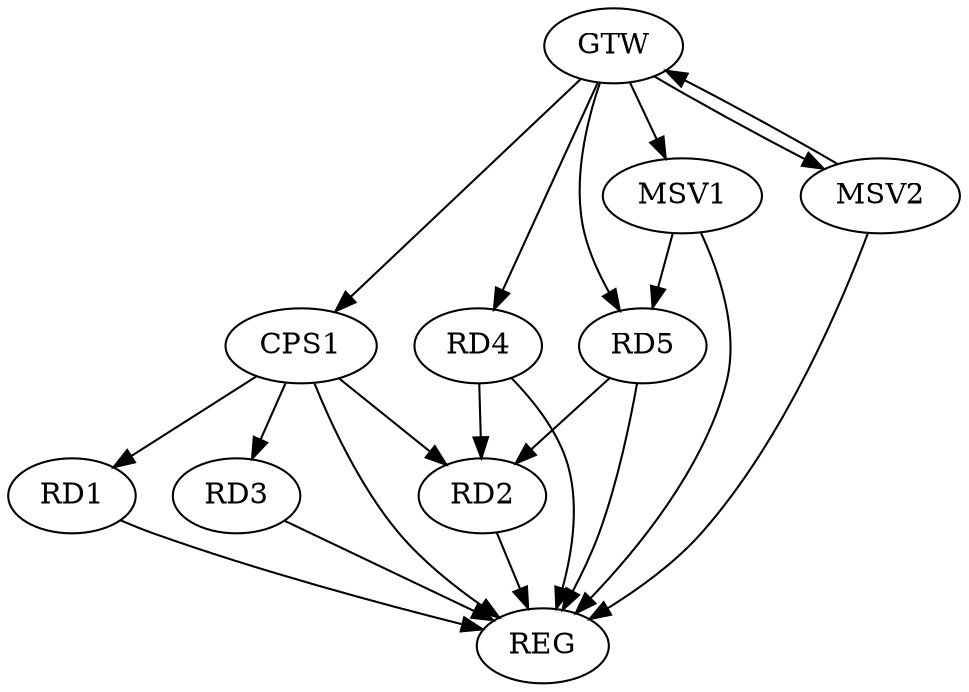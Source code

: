 strict digraph G {
  RD1 [ label="RD1" ];
  RD2 [ label="RD2" ];
  RD3 [ label="RD3" ];
  RD4 [ label="RD4" ];
  RD5 [ label="RD5" ];
  CPS1 [ label="CPS1" ];
  GTW [ label="GTW" ];
  REG [ label="REG" ];
  MSV1 [ label="MSV1" ];
  MSV2 [ label="MSV2" ];
  RD4 -> RD2;
  RD5 -> RD2;
  CPS1 -> RD1;
  CPS1 -> RD2;
  CPS1 -> RD3;
  GTW -> RD4;
  GTW -> RD5;
  GTW -> CPS1;
  RD1 -> REG;
  RD2 -> REG;
  RD3 -> REG;
  RD4 -> REG;
  RD5 -> REG;
  CPS1 -> REG;
  MSV1 -> RD5;
  GTW -> MSV1;
  MSV1 -> REG;
  MSV2 -> GTW;
  GTW -> MSV2;
  MSV2 -> REG;
}
